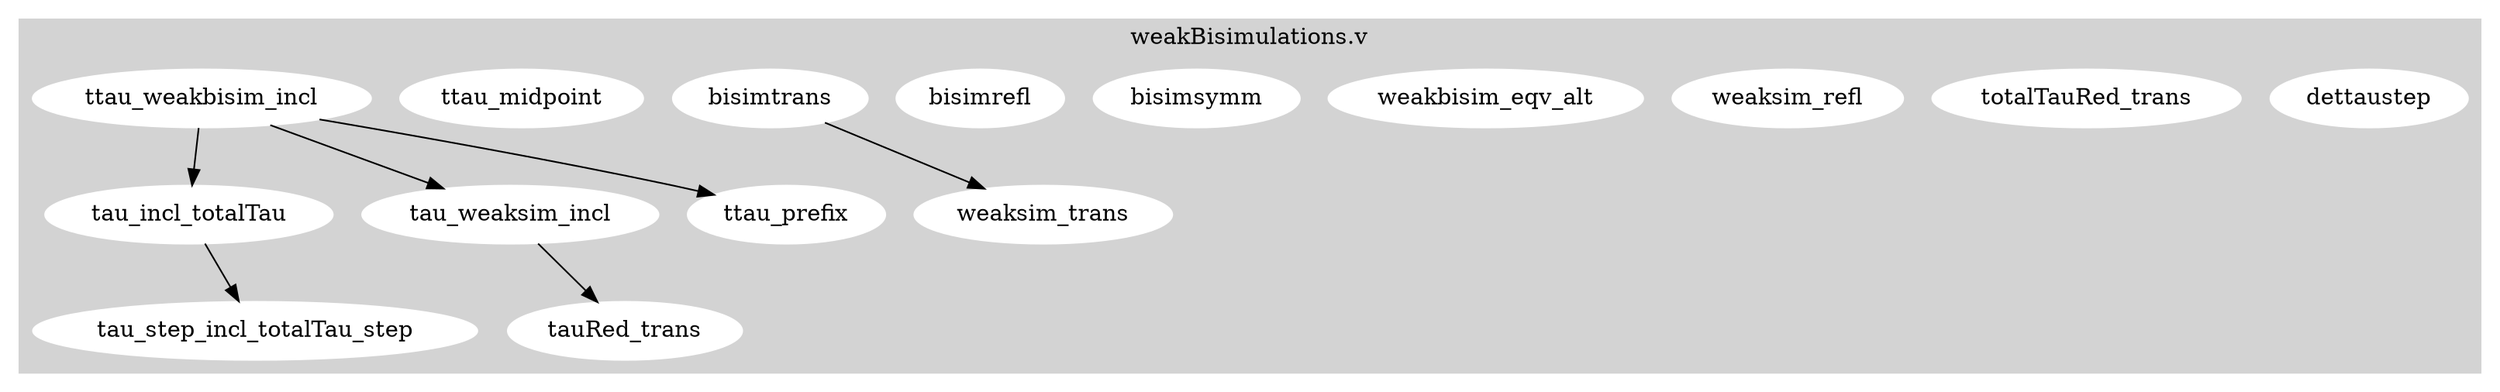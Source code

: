 digraph G {
subgraph cluster0 {
node [style=filled,color=white];
style=filled;
color=lightgrey;
label = "weakBisimulations.v";
tauRed_trans;
dettaustep;
totalTauRed_trans;
tau_step_incl_totalTau_step;
tau_incl_totalTau;
tau_incl_totalTau -> tau_step_incl_totalTau_step;
weaksim_refl;
weaksim_trans;
weakbisim_eqv_alt;
bisimsymm;
bisimrefl;
bisimtrans;
bisimtrans -> weaksim_trans;
tau_weaksim_incl;
tau_weaksim_incl -> tauRed_trans;
ttau_prefix;
ttau_midpoint;
ttau_weakbisim_incl;
ttau_weakbisim_incl -> tau_weaksim_incl;
ttau_weakbisim_incl -> tau_incl_totalTau;
ttau_weakbisim_incl -> ttau_prefix;
}

}
